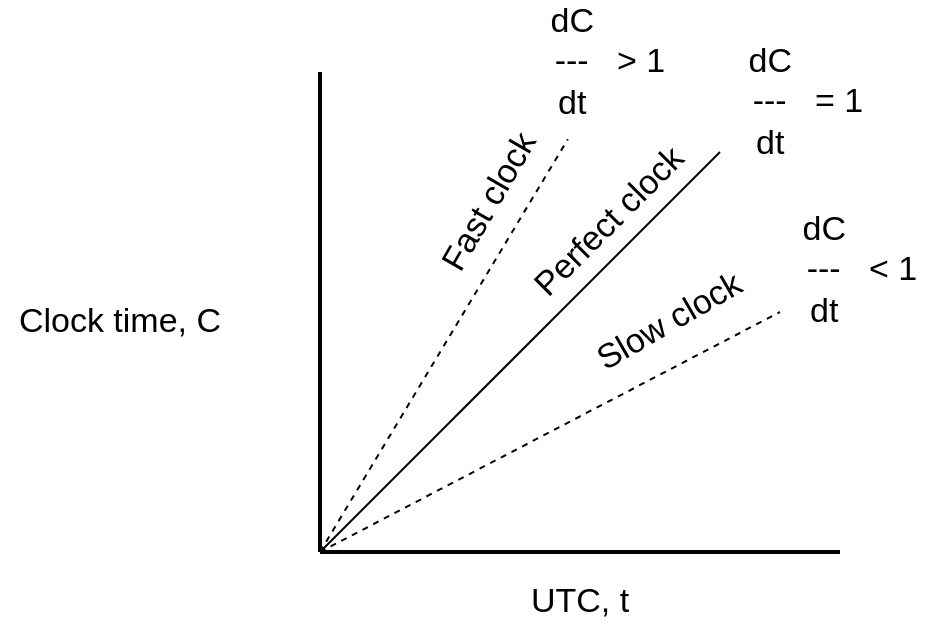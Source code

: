 <mxfile version="28.0.6">
  <diagram name="Página-1" id="DJdq6IjmlkTUFfppuP5N">
    <mxGraphModel dx="653" dy="426" grid="1" gridSize="10" guides="1" tooltips="1" connect="1" arrows="1" fold="1" page="1" pageScale="1" pageWidth="827" pageHeight="1169" math="0" shadow="0">
      <root>
        <mxCell id="0" />
        <mxCell id="1" parent="0" />
        <mxCell id="7E7itFsUMEwSO1KQLLRA-1" value="" style="endArrow=none;html=1;rounded=0;strokeWidth=2;" edge="1" parent="1">
          <mxGeometry width="50" height="50" relative="1" as="geometry">
            <mxPoint x="210" y="330" as="sourcePoint" />
            <mxPoint x="210" y="90" as="targetPoint" />
          </mxGeometry>
        </mxCell>
        <mxCell id="7E7itFsUMEwSO1KQLLRA-2" value="" style="endArrow=none;html=1;rounded=0;strokeWidth=2;" edge="1" parent="1">
          <mxGeometry width="50" height="50" relative="1" as="geometry">
            <mxPoint x="210" y="330" as="sourcePoint" />
            <mxPoint x="470" y="330" as="targetPoint" />
          </mxGeometry>
        </mxCell>
        <mxCell id="7E7itFsUMEwSO1KQLLRA-3" value="UTC, t" style="text;html=1;align=center;verticalAlign=middle;whiteSpace=wrap;rounded=0;fontSize=17;" vertex="1" parent="1">
          <mxGeometry x="310" y="340" width="60" height="30" as="geometry" />
        </mxCell>
        <mxCell id="7E7itFsUMEwSO1KQLLRA-4" value="Clock time, C" style="text;html=1;align=center;verticalAlign=middle;whiteSpace=wrap;rounded=0;fontSize=17;" vertex="1" parent="1">
          <mxGeometry x="50" y="200" width="120" height="30" as="geometry" />
        </mxCell>
        <mxCell id="7E7itFsUMEwSO1KQLLRA-5" value="" style="endArrow=none;html=1;rounded=0;" edge="1" parent="1">
          <mxGeometry width="50" height="50" relative="1" as="geometry">
            <mxPoint x="210" y="330" as="sourcePoint" />
            <mxPoint x="410" y="130" as="targetPoint" />
          </mxGeometry>
        </mxCell>
        <mxCell id="7E7itFsUMEwSO1KQLLRA-6" value="Perfect clock" style="text;html=1;align=center;verticalAlign=middle;whiteSpace=wrap;rounded=0;fontSize=17;rotation=-45;" vertex="1" parent="1">
          <mxGeometry x="300" y="150" width="110" height="30" as="geometry" />
        </mxCell>
        <mxCell id="7E7itFsUMEwSO1KQLLRA-7" value="Slow clock" style="text;html=1;align=center;verticalAlign=middle;whiteSpace=wrap;rounded=0;fontSize=17;rotation=-30;" vertex="1" parent="1">
          <mxGeometry x="329.997" y="199.997" width="110" height="30" as="geometry" />
        </mxCell>
        <mxCell id="7E7itFsUMEwSO1KQLLRA-8" value="Fast clock" style="text;html=1;align=center;verticalAlign=middle;whiteSpace=wrap;rounded=0;fontSize=17;rotation=-60;" vertex="1" parent="1">
          <mxGeometry x="239.997" y="139.997" width="110" height="30" as="geometry" />
        </mxCell>
        <mxCell id="7E7itFsUMEwSO1KQLLRA-9" value="" style="endArrow=none;dashed=1;html=1;rounded=0;" edge="1" parent="1">
          <mxGeometry width="50" height="50" relative="1" as="geometry">
            <mxPoint x="210" y="330" as="sourcePoint" />
            <mxPoint x="440" y="210" as="targetPoint" />
          </mxGeometry>
        </mxCell>
        <mxCell id="7E7itFsUMEwSO1KQLLRA-10" value="" style="endArrow=none;dashed=1;html=1;rounded=0;entryX=0.924;entryY=1.101;entryDx=0;entryDy=0;entryPerimeter=0;" edge="1" parent="1" target="7E7itFsUMEwSO1KQLLRA-8">
          <mxGeometry width="50" height="50" relative="1" as="geometry">
            <mxPoint x="210" y="330" as="sourcePoint" />
            <mxPoint x="350" y="120" as="targetPoint" />
          </mxGeometry>
        </mxCell>
        <mxCell id="7E7itFsUMEwSO1KQLLRA-11" value="dC&amp;nbsp; &amp;nbsp; &amp;nbsp; &amp;nbsp;&amp;nbsp;&lt;div&gt;&lt;span style=&quot;background-color: transparent; color: light-dark(rgb(0, 0, 0), rgb(255, 255, 255));&quot;&gt;---&amp;nbsp; &amp;nbsp;&amp;lt; 1&lt;/span&gt;&lt;div&gt;dt&amp;nbsp; &amp;nbsp; &amp;nbsp; &amp;nbsp;&amp;nbsp;&lt;/div&gt;&lt;/div&gt;" style="text;html=1;align=center;verticalAlign=middle;whiteSpace=wrap;rounded=0;fontSize=17;rotation=0;" vertex="1" parent="1">
          <mxGeometry x="441" y="174" width="80" height="30" as="geometry" />
        </mxCell>
        <mxCell id="7E7itFsUMEwSO1KQLLRA-16" value="dC&amp;nbsp; &amp;nbsp; &amp;nbsp; &amp;nbsp;&amp;nbsp;&lt;div&gt;&lt;span style=&quot;background-color: transparent; color: light-dark(rgb(0, 0, 0), rgb(255, 255, 255));&quot;&gt;---&amp;nbsp; &amp;nbsp;&amp;gt; 1&lt;/span&gt;&lt;div&gt;dt&amp;nbsp; &amp;nbsp; &amp;nbsp; &amp;nbsp;&amp;nbsp;&lt;/div&gt;&lt;/div&gt;" style="text;html=1;align=center;verticalAlign=middle;whiteSpace=wrap;rounded=0;fontSize=17;rotation=0;" vertex="1" parent="1">
          <mxGeometry x="315" y="70" width="80" height="30" as="geometry" />
        </mxCell>
        <mxCell id="7E7itFsUMEwSO1KQLLRA-17" value="dC&amp;nbsp; &amp;nbsp; &amp;nbsp; &amp;nbsp;&amp;nbsp;&lt;div&gt;&lt;span style=&quot;background-color: transparent; color: light-dark(rgb(0, 0, 0), rgb(255, 255, 255));&quot;&gt;---&amp;nbsp; &amp;nbsp;= 1&lt;/span&gt;&lt;div&gt;dt&amp;nbsp; &amp;nbsp; &amp;nbsp; &amp;nbsp;&amp;nbsp;&lt;/div&gt;&lt;/div&gt;" style="text;html=1;align=center;verticalAlign=middle;whiteSpace=wrap;rounded=0;fontSize=17;rotation=0;" vertex="1" parent="1">
          <mxGeometry x="414" y="90" width="80" height="30" as="geometry" />
        </mxCell>
      </root>
    </mxGraphModel>
  </diagram>
</mxfile>

